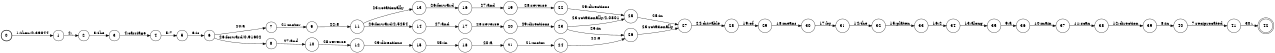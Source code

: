 digraph FST {
rankdir = LR;
size = "8.5,11";
label = "";
center = 1;
orientation = Portrait;
ranksep = "0.4";
nodesep = "0.25";
0 [label = "0", shape = circle, style = bold, fontsize = 14]
	0 -> 1 [label = "1:then/0.39844", fontsize = 14];
1 [label = "1", shape = circle, style = solid, fontsize = 14]
	1 -> 2 [label = "2:,", fontsize = 14];
2 [label = "2", shape = circle, style = solid, fontsize = 14]
	2 -> 3 [label = "3:the", fontsize = 14];
3 [label = "3", shape = circle, style = solid, fontsize = 14]
	3 -> 4 [label = "4:carriage", fontsize = 14];
4 [label = "4", shape = circle, style = solid, fontsize = 14]
	4 -> 5 [label = "5:7", fontsize = 14];
5 [label = "5", shape = circle, style = solid, fontsize = 14]
	5 -> 6 [label = "6:is", fontsize = 14];
6 [label = "6", shape = circle, style = solid, fontsize = 14]
	6 -> 7 [label = "20:a", fontsize = 14];
	6 -> 8 [label = "26:forward/0.91602", fontsize = 14];
7 [label = "7", shape = circle, style = solid, fontsize = 14]
	7 -> 9 [label = "21:motor", fontsize = 14];
8 [label = "8", shape = circle, style = solid, fontsize = 14]
	8 -> 10 [label = "27:and", fontsize = 14];
9 [label = "9", shape = circle, style = solid, fontsize = 14]
	9 -> 11 [label = "22:8", fontsize = 14];
10 [label = "10", shape = circle, style = solid, fontsize = 14]
	10 -> 12 [label = "28:reverse", fontsize = 14];
11 [label = "11", shape = circle, style = solid, fontsize = 14]
	11 -> 13 [label = "23:rotationally", fontsize = 14];
	11 -> 14 [label = "26:forward/2.5254", fontsize = 14];
12 [label = "12", shape = circle, style = solid, fontsize = 14]
	12 -> 15 [label = "29:directions", fontsize = 14];
13 [label = "13", shape = circle, style = solid, fontsize = 14]
	13 -> 16 [label = "26:forward", fontsize = 14];
14 [label = "14", shape = circle, style = solid, fontsize = 14]
	14 -> 17 [label = "27:and", fontsize = 14];
15 [label = "15", shape = circle, style = solid, fontsize = 14]
	15 -> 18 [label = "25:in", fontsize = 14];
16 [label = "16", shape = circle, style = solid, fontsize = 14]
	16 -> 19 [label = "27:and", fontsize = 14];
17 [label = "17", shape = circle, style = solid, fontsize = 14]
	17 -> 20 [label = "28:reverse", fontsize = 14];
18 [label = "18", shape = circle, style = solid, fontsize = 14]
	18 -> 21 [label = "20:a", fontsize = 14];
19 [label = "19", shape = circle, style = solid, fontsize = 14]
	19 -> 22 [label = "28:reverse", fontsize = 14];
20 [label = "20", shape = circle, style = solid, fontsize = 14]
	20 -> 23 [label = "29:directions", fontsize = 14];
21 [label = "21", shape = circle, style = solid, fontsize = 14]
	21 -> 24 [label = "21:motor", fontsize = 14];
22 [label = "22", shape = circle, style = solid, fontsize = 14]
	22 -> 25 [label = "29:directions", fontsize = 14];
23 [label = "23", shape = circle, style = solid, fontsize = 14]
	23 -> 25 [label = "23:rotationally/2.0801", fontsize = 14];
	23 -> 26 [label = "25:in", fontsize = 14];
24 [label = "24", shape = circle, style = solid, fontsize = 14]
	24 -> 26 [label = "22:8", fontsize = 14];
25 [label = "25", shape = circle, style = solid, fontsize = 14]
	25 -> 27 [label = "25:in", fontsize = 14];
26 [label = "26", shape = circle, style = solid, fontsize = 14]
	26 -> 27 [label = "23:rotationally", fontsize = 14];
27 [label = "27", shape = circle, style = solid, fontsize = 14]
	27 -> 28 [label = "24:drivable", fontsize = 14];
28 [label = "28", shape = circle, style = solid, fontsize = 14]
	28 -> 29 [label = "19:of", fontsize = 14];
29 [label = "29", shape = circle, style = solid, fontsize = 14]
	29 -> 30 [label = "18:means", fontsize = 14];
30 [label = "30", shape = circle, style = solid, fontsize = 14]
	30 -> 31 [label = "17:by", fontsize = 14];
31 [label = "31", shape = circle, style = solid, fontsize = 14]
	31 -> 32 [label = "14:the", fontsize = 14];
32 [label = "32", shape = circle, style = solid, fontsize = 14]
	32 -> 33 [label = "15:platen", fontsize = 14];
33 [label = "33", shape = circle, style = solid, fontsize = 14]
	33 -> 34 [label = "16:2", fontsize = 14];
34 [label = "34", shape = circle, style = solid, fontsize = 14]
	34 -> 35 [label = "13:along", fontsize = 14];
35 [label = "35", shape = circle, style = solid, fontsize = 14]
	35 -> 36 [label = "9:a", fontsize = 14];
36 [label = "36", shape = circle, style = solid, fontsize = 14]
	36 -> 37 [label = "10:main", fontsize = 14];
37 [label = "37", shape = circle, style = solid, fontsize = 14]
	37 -> 38 [label = "11:scan", fontsize = 14];
38 [label = "38", shape = circle, style = solid, fontsize = 14]
	38 -> 39 [label = "12:direction", fontsize = 14];
39 [label = "39", shape = circle, style = solid, fontsize = 14]
	39 -> 40 [label = "8:in", fontsize = 14];
40 [label = "40", shape = circle, style = solid, fontsize = 14]
	40 -> 41 [label = "7:reciprocated", fontsize = 14];
41 [label = "41", shape = circle, style = solid, fontsize = 14]
	41 -> 42 [label = "30:.", fontsize = 14];
42 [label = "42", shape = doublecircle, style = solid, fontsize = 14]
}
